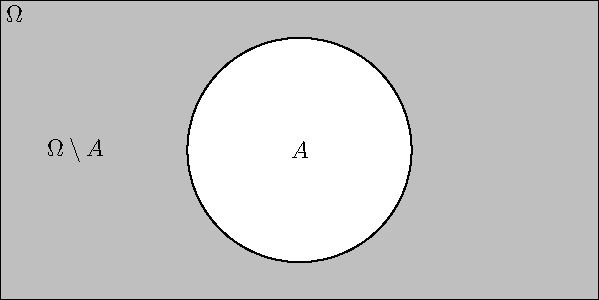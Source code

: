 size(0,150);
  
pen colour1=gray+opacity(0.5);
  
real r=0.75;
  
pair z1=(0,0);
  
path c1=circle(z1,r);
path space=(-2,-1)--(2,-1)--(2,1)--(-2,1)--cycle;
  
filldraw(c1^^reverse(space), colour1,black);
  
  
draw(c1);
label("$A$",z1);
label("$\Omega\setminus A$",(-1.5,0));
label("$\Omega$",(-2,1),dir(-45));
